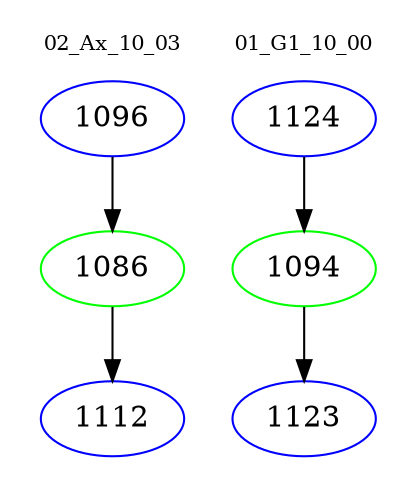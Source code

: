 digraph{
subgraph cluster_0 {
color = white
label = "02_Ax_10_03";
fontsize=10;
T0_1096 [label="1096", color="blue"]
T0_1096 -> T0_1086 [color="black"]
T0_1086 [label="1086", color="green"]
T0_1086 -> T0_1112 [color="black"]
T0_1112 [label="1112", color="blue"]
}
subgraph cluster_1 {
color = white
label = "01_G1_10_00";
fontsize=10;
T1_1124 [label="1124", color="blue"]
T1_1124 -> T1_1094 [color="black"]
T1_1094 [label="1094", color="green"]
T1_1094 -> T1_1123 [color="black"]
T1_1123 [label="1123", color="blue"]
}
}
